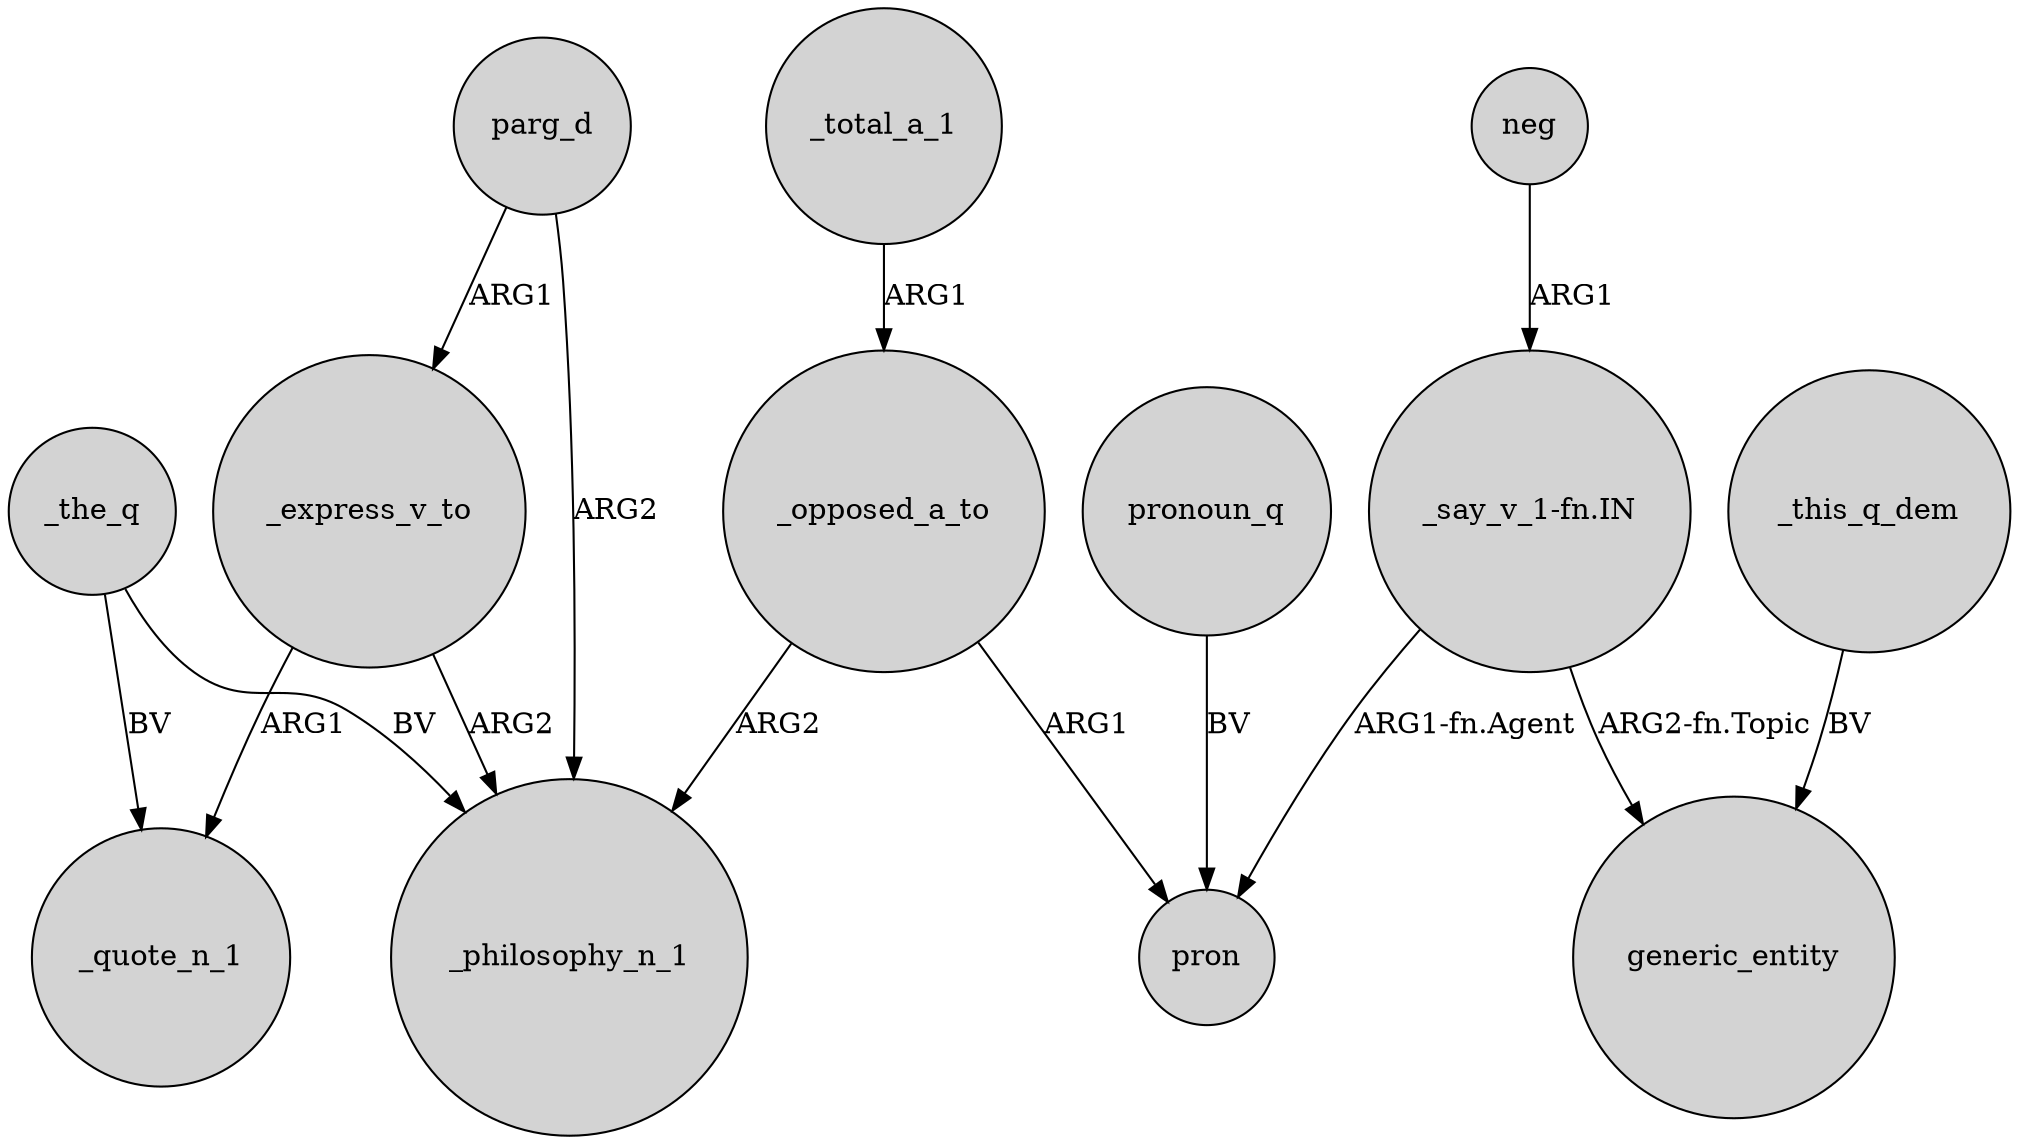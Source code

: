 digraph {
	node [shape=circle style=filled]
	parg_d -> _philosophy_n_1 [label=ARG2]
	"_say_v_1-fn.IN" -> pron [label="ARG1-fn.Agent"]
	_opposed_a_to -> _philosophy_n_1 [label=ARG2]
	_this_q_dem -> generic_entity [label=BV]
	_opposed_a_to -> pron [label=ARG1]
	_the_q -> _quote_n_1 [label=BV]
	_express_v_to -> _philosophy_n_1 [label=ARG2]
	parg_d -> _express_v_to [label=ARG1]
	_the_q -> _philosophy_n_1 [label=BV]
	neg -> "_say_v_1-fn.IN" [label=ARG1]
	_total_a_1 -> _opposed_a_to [label=ARG1]
	"_say_v_1-fn.IN" -> generic_entity [label="ARG2-fn.Topic"]
	_express_v_to -> _quote_n_1 [label=ARG1]
	pronoun_q -> pron [label=BV]
}
